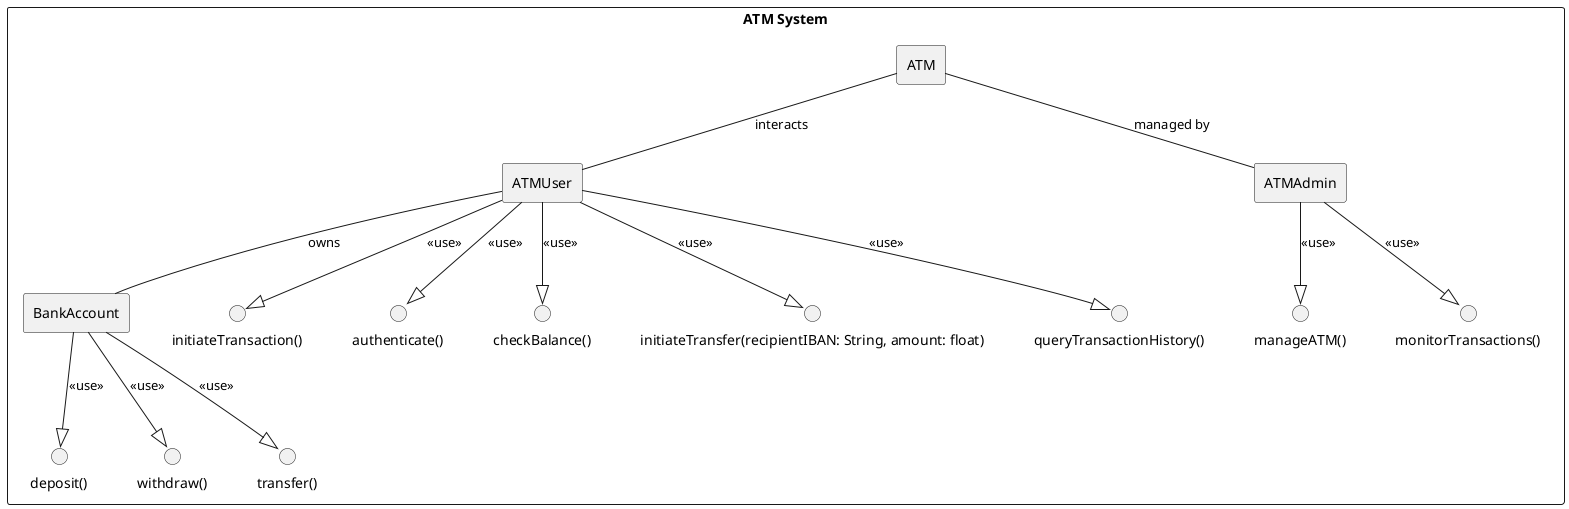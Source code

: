 @startuml UserCaseATM
 
rectangle "ATM System" {
  rectangle "ATM" as ATMClass
  rectangle "ATMUser" as ATMUserClass
  rectangle "ATMAdmin" as ATMAdminClass
  rectangle "BankAccount" as BankAccountClass
 
  ATMClass -- ATMUserClass : interacts
  ATMClass -- ATMAdminClass : managed by
  ATMUserClass -- BankAccountClass : owns
 
  ATMUserClass --|> "initiateTransaction()" : <<use>>
  ATMUserClass --|> "authenticate()" : <<use>>
  ATMUserClass --|> "checkBalance()" : <<use>>
  ATMUserClass --|> "initiateTransfer(recipientIBAN: String, amount: float)" : <<use>>
  ATMUserClass --|> "queryTransactionHistory()" : <<use>>
 
  ATMAdminClass --|> "manageATM()" : <<use>>
  ATMAdminClass --|> "monitorTransactions()" : <<use>>
 
  BankAccountClass --|> "deposit()" : <<use>>
  BankAccountClass --|> "withdraw()" : <<use>>
  BankAccountClass --|> "transfer()" : <<use>>
}
 
@enduml